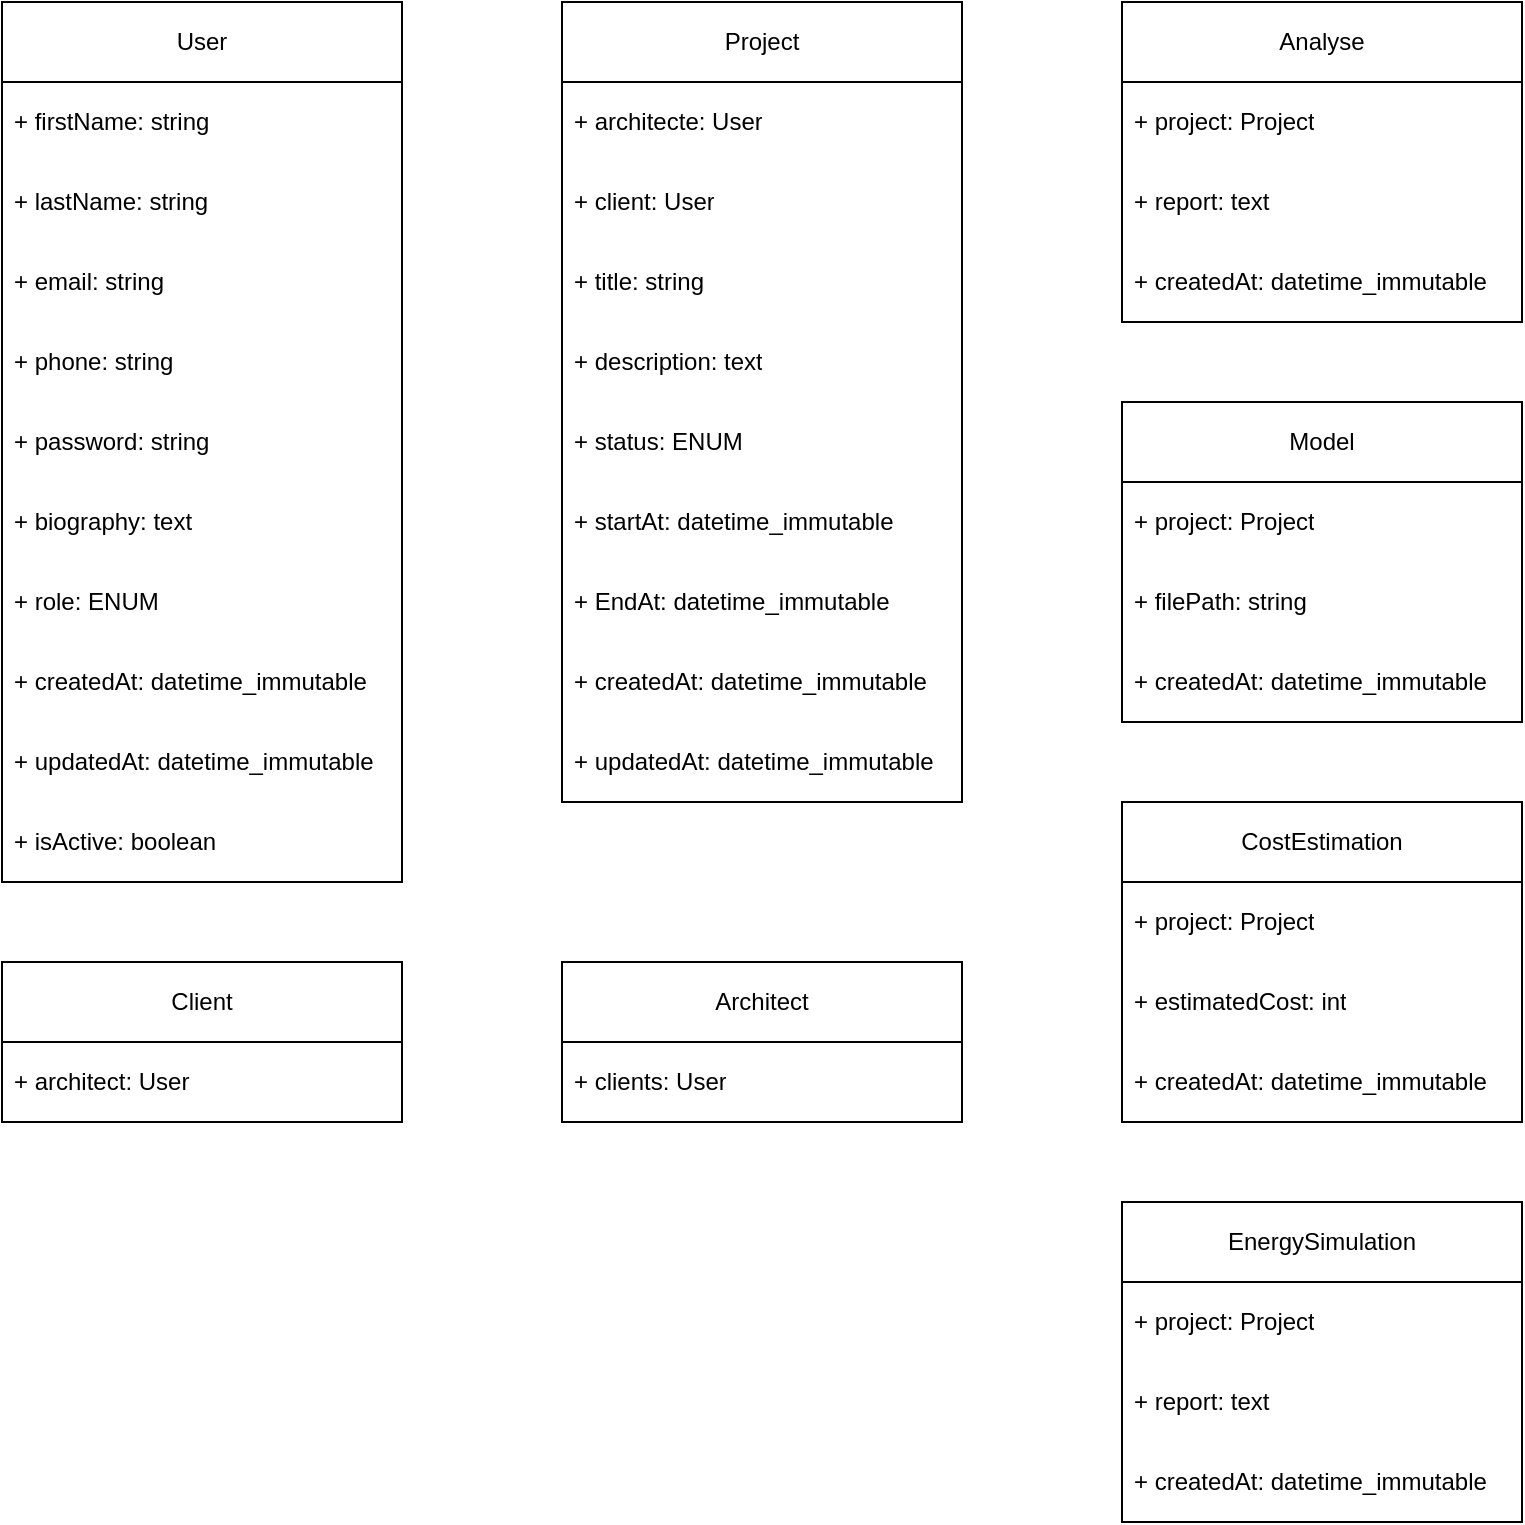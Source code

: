 <mxfile version="24.7.17">
  <diagram name="Page-1" id="KPXf1xua00jxsZMk-Z2L">
    <mxGraphModel dx="852" dy="538" grid="1" gridSize="10" guides="1" tooltips="1" connect="1" arrows="1" fold="1" page="1" pageScale="1" pageWidth="827" pageHeight="1169" math="0" shadow="0">
      <root>
        <mxCell id="0" />
        <mxCell id="1" parent="0" />
        <mxCell id="EizbCy13mx-tH8-ZKdYS-3" value="User" style="swimlane;fontStyle=0;childLayout=stackLayout;horizontal=1;startSize=40;fillColor=none;horizontalStack=0;resizeParent=1;resizeParentMax=0;resizeLast=0;collapsible=1;marginBottom=0;whiteSpace=wrap;html=1;" vertex="1" parent="1">
          <mxGeometry x="40" y="40" width="200" height="440" as="geometry" />
        </mxCell>
        <mxCell id="EizbCy13mx-tH8-ZKdYS-4" value="+ firstName: string" style="text;strokeColor=none;fillColor=none;align=left;verticalAlign=middle;spacingLeft=4;spacingRight=4;overflow=hidden;rotatable=0;points=[[0,0.5],[1,0.5]];portConstraint=eastwest;whiteSpace=wrap;html=1;" vertex="1" parent="EizbCy13mx-tH8-ZKdYS-3">
          <mxGeometry y="40" width="200" height="40" as="geometry" />
        </mxCell>
        <mxCell id="EizbCy13mx-tH8-ZKdYS-5" value="+ lastName: string" style="text;strokeColor=none;fillColor=none;align=left;verticalAlign=middle;spacingLeft=4;spacingRight=4;overflow=hidden;rotatable=0;points=[[0,0.5],[1,0.5]];portConstraint=eastwest;whiteSpace=wrap;html=1;" vertex="1" parent="EizbCy13mx-tH8-ZKdYS-3">
          <mxGeometry y="80" width="200" height="40" as="geometry" />
        </mxCell>
        <mxCell id="EizbCy13mx-tH8-ZKdYS-40" value="+ email: string" style="text;strokeColor=none;fillColor=none;align=left;verticalAlign=middle;spacingLeft=4;spacingRight=4;overflow=hidden;rotatable=0;points=[[0,0.5],[1,0.5]];portConstraint=eastwest;whiteSpace=wrap;html=1;" vertex="1" parent="EizbCy13mx-tH8-ZKdYS-3">
          <mxGeometry y="120" width="200" height="40" as="geometry" />
        </mxCell>
        <mxCell id="EizbCy13mx-tH8-ZKdYS-6" value="+ phone: string" style="text;strokeColor=none;fillColor=none;align=left;verticalAlign=middle;spacingLeft=4;spacingRight=4;overflow=hidden;rotatable=0;points=[[0,0.5],[1,0.5]];portConstraint=eastwest;whiteSpace=wrap;html=1;" vertex="1" parent="EizbCy13mx-tH8-ZKdYS-3">
          <mxGeometry y="160" width="200" height="40" as="geometry" />
        </mxCell>
        <mxCell id="EizbCy13mx-tH8-ZKdYS-41" value="+ password: string" style="text;strokeColor=none;fillColor=none;align=left;verticalAlign=middle;spacingLeft=4;spacingRight=4;overflow=hidden;rotatable=0;points=[[0,0.5],[1,0.5]];portConstraint=eastwest;whiteSpace=wrap;html=1;" vertex="1" parent="EizbCy13mx-tH8-ZKdYS-3">
          <mxGeometry y="200" width="200" height="40" as="geometry" />
        </mxCell>
        <mxCell id="EizbCy13mx-tH8-ZKdYS-7" value="+ biography: text" style="text;strokeColor=none;fillColor=none;align=left;verticalAlign=middle;spacingLeft=4;spacingRight=4;overflow=hidden;rotatable=0;points=[[0,0.5],[1,0.5]];portConstraint=eastwest;whiteSpace=wrap;html=1;" vertex="1" parent="EizbCy13mx-tH8-ZKdYS-3">
          <mxGeometry y="240" width="200" height="40" as="geometry" />
        </mxCell>
        <mxCell id="EizbCy13mx-tH8-ZKdYS-8" value="+ role: ENUM" style="text;strokeColor=none;fillColor=none;align=left;verticalAlign=middle;spacingLeft=4;spacingRight=4;overflow=hidden;rotatable=0;points=[[0,0.5],[1,0.5]];portConstraint=eastwest;whiteSpace=wrap;html=1;" vertex="1" parent="EizbCy13mx-tH8-ZKdYS-3">
          <mxGeometry y="280" width="200" height="40" as="geometry" />
        </mxCell>
        <mxCell id="EizbCy13mx-tH8-ZKdYS-9" value="+ createdAt: datetime_immutable" style="text;strokeColor=none;fillColor=none;align=left;verticalAlign=middle;spacingLeft=4;spacingRight=4;overflow=hidden;rotatable=0;points=[[0,0.5],[1,0.5]];portConstraint=eastwest;whiteSpace=wrap;html=1;" vertex="1" parent="EizbCy13mx-tH8-ZKdYS-3">
          <mxGeometry y="320" width="200" height="40" as="geometry" />
        </mxCell>
        <mxCell id="EizbCy13mx-tH8-ZKdYS-10" value="+ updatedAt: datetime_immutable" style="text;strokeColor=none;fillColor=none;align=left;verticalAlign=middle;spacingLeft=4;spacingRight=4;overflow=hidden;rotatable=0;points=[[0,0.5],[1,0.5]];portConstraint=eastwest;whiteSpace=wrap;html=1;" vertex="1" parent="EizbCy13mx-tH8-ZKdYS-3">
          <mxGeometry y="360" width="200" height="40" as="geometry" />
        </mxCell>
        <mxCell id="EizbCy13mx-tH8-ZKdYS-11" value="+ isActive: boolean" style="text;strokeColor=none;fillColor=none;align=left;verticalAlign=middle;spacingLeft=4;spacingRight=4;overflow=hidden;rotatable=0;points=[[0,0.5],[1,0.5]];portConstraint=eastwest;whiteSpace=wrap;html=1;" vertex="1" parent="EizbCy13mx-tH8-ZKdYS-3">
          <mxGeometry y="400" width="200" height="40" as="geometry" />
        </mxCell>
        <mxCell id="EizbCy13mx-tH8-ZKdYS-12" value="Project" style="swimlane;fontStyle=0;childLayout=stackLayout;horizontal=1;startSize=40;fillColor=none;horizontalStack=0;resizeParent=1;resizeParentMax=0;resizeLast=0;collapsible=1;marginBottom=0;whiteSpace=wrap;html=1;" vertex="1" parent="1">
          <mxGeometry x="320" y="40" width="200" height="400" as="geometry" />
        </mxCell>
        <mxCell id="EizbCy13mx-tH8-ZKdYS-13" value="+ architecte: User" style="text;strokeColor=none;fillColor=none;align=left;verticalAlign=middle;spacingLeft=4;spacingRight=4;overflow=hidden;rotatable=0;points=[[0,0.5],[1,0.5]];portConstraint=eastwest;whiteSpace=wrap;html=1;" vertex="1" parent="EizbCy13mx-tH8-ZKdYS-12">
          <mxGeometry y="40" width="200" height="40" as="geometry" />
        </mxCell>
        <mxCell id="EizbCy13mx-tH8-ZKdYS-46" value="+ client: User" style="text;strokeColor=none;fillColor=none;align=left;verticalAlign=middle;spacingLeft=4;spacingRight=4;overflow=hidden;rotatable=0;points=[[0,0.5],[1,0.5]];portConstraint=eastwest;whiteSpace=wrap;html=1;" vertex="1" parent="EizbCy13mx-tH8-ZKdYS-12">
          <mxGeometry y="80" width="200" height="40" as="geometry" />
        </mxCell>
        <mxCell id="EizbCy13mx-tH8-ZKdYS-14" value="+ title: string" style="text;strokeColor=none;fillColor=none;align=left;verticalAlign=middle;spacingLeft=4;spacingRight=4;overflow=hidden;rotatable=0;points=[[0,0.5],[1,0.5]];portConstraint=eastwest;whiteSpace=wrap;html=1;" vertex="1" parent="EizbCy13mx-tH8-ZKdYS-12">
          <mxGeometry y="120" width="200" height="40" as="geometry" />
        </mxCell>
        <mxCell id="EizbCy13mx-tH8-ZKdYS-15" value="+ description: text" style="text;strokeColor=none;fillColor=none;align=left;verticalAlign=middle;spacingLeft=4;spacingRight=4;overflow=hidden;rotatable=0;points=[[0,0.5],[1,0.5]];portConstraint=eastwest;whiteSpace=wrap;html=1;" vertex="1" parent="EizbCy13mx-tH8-ZKdYS-12">
          <mxGeometry y="160" width="200" height="40" as="geometry" />
        </mxCell>
        <mxCell id="EizbCy13mx-tH8-ZKdYS-45" value="+ status: ENUM" style="text;strokeColor=none;fillColor=none;align=left;verticalAlign=middle;spacingLeft=4;spacingRight=4;overflow=hidden;rotatable=0;points=[[0,0.5],[1,0.5]];portConstraint=eastwest;whiteSpace=wrap;html=1;" vertex="1" parent="EizbCy13mx-tH8-ZKdYS-12">
          <mxGeometry y="200" width="200" height="40" as="geometry" />
        </mxCell>
        <mxCell id="EizbCy13mx-tH8-ZKdYS-43" value="+ startAt: datetime_immutable" style="text;strokeColor=none;fillColor=none;align=left;verticalAlign=middle;spacingLeft=4;spacingRight=4;overflow=hidden;rotatable=0;points=[[0,0.5],[1,0.5]];portConstraint=eastwest;whiteSpace=wrap;html=1;" vertex="1" parent="EizbCy13mx-tH8-ZKdYS-12">
          <mxGeometry y="240" width="200" height="40" as="geometry" />
        </mxCell>
        <mxCell id="EizbCy13mx-tH8-ZKdYS-44" value="+ EndAt: datetime_immutable" style="text;strokeColor=none;fillColor=none;align=left;verticalAlign=middle;spacingLeft=4;spacingRight=4;overflow=hidden;rotatable=0;points=[[0,0.5],[1,0.5]];portConstraint=eastwest;whiteSpace=wrap;html=1;" vertex="1" parent="EizbCy13mx-tH8-ZKdYS-12">
          <mxGeometry y="280" width="200" height="40" as="geometry" />
        </mxCell>
        <mxCell id="EizbCy13mx-tH8-ZKdYS-18" value="+ createdAt: datetime_immutable" style="text;strokeColor=none;fillColor=none;align=left;verticalAlign=middle;spacingLeft=4;spacingRight=4;overflow=hidden;rotatable=0;points=[[0,0.5],[1,0.5]];portConstraint=eastwest;whiteSpace=wrap;html=1;" vertex="1" parent="EizbCy13mx-tH8-ZKdYS-12">
          <mxGeometry y="320" width="200" height="40" as="geometry" />
        </mxCell>
        <mxCell id="EizbCy13mx-tH8-ZKdYS-19" value="+ updatedAt: datetime_immutable" style="text;strokeColor=none;fillColor=none;align=left;verticalAlign=middle;spacingLeft=4;spacingRight=4;overflow=hidden;rotatable=0;points=[[0,0.5],[1,0.5]];portConstraint=eastwest;whiteSpace=wrap;html=1;" vertex="1" parent="EizbCy13mx-tH8-ZKdYS-12">
          <mxGeometry y="360" width="200" height="40" as="geometry" />
        </mxCell>
        <mxCell id="EizbCy13mx-tH8-ZKdYS-21" value="Analyse" style="swimlane;fontStyle=0;childLayout=stackLayout;horizontal=1;startSize=40;fillColor=none;horizontalStack=0;resizeParent=1;resizeParentMax=0;resizeLast=0;collapsible=1;marginBottom=0;whiteSpace=wrap;html=1;" vertex="1" parent="1">
          <mxGeometry x="600" y="40" width="200" height="160" as="geometry" />
        </mxCell>
        <mxCell id="EizbCy13mx-tH8-ZKdYS-22" value="+ project: Project" style="text;strokeColor=none;fillColor=none;align=left;verticalAlign=middle;spacingLeft=4;spacingRight=4;overflow=hidden;rotatable=0;points=[[0,0.5],[1,0.5]];portConstraint=eastwest;whiteSpace=wrap;html=1;" vertex="1" parent="EizbCy13mx-tH8-ZKdYS-21">
          <mxGeometry y="40" width="200" height="40" as="geometry" />
        </mxCell>
        <mxCell id="EizbCy13mx-tH8-ZKdYS-23" value="+ report: text" style="text;strokeColor=none;fillColor=none;align=left;verticalAlign=middle;spacingLeft=4;spacingRight=4;overflow=hidden;rotatable=0;points=[[0,0.5],[1,0.5]];portConstraint=eastwest;whiteSpace=wrap;html=1;" vertex="1" parent="EizbCy13mx-tH8-ZKdYS-21">
          <mxGeometry y="80" width="200" height="40" as="geometry" />
        </mxCell>
        <mxCell id="EizbCy13mx-tH8-ZKdYS-26" value="+ createdAt: datetime_immutable" style="text;strokeColor=none;fillColor=none;align=left;verticalAlign=middle;spacingLeft=4;spacingRight=4;overflow=hidden;rotatable=0;points=[[0,0.5],[1,0.5]];portConstraint=eastwest;whiteSpace=wrap;html=1;" vertex="1" parent="EizbCy13mx-tH8-ZKdYS-21">
          <mxGeometry y="120" width="200" height="40" as="geometry" />
        </mxCell>
        <mxCell id="EizbCy13mx-tH8-ZKdYS-28" value="Model" style="swimlane;fontStyle=0;childLayout=stackLayout;horizontal=1;startSize=40;fillColor=none;horizontalStack=0;resizeParent=1;resizeParentMax=0;resizeLast=0;collapsible=1;marginBottom=0;whiteSpace=wrap;html=1;" vertex="1" parent="1">
          <mxGeometry x="600" y="240" width="200" height="160" as="geometry" />
        </mxCell>
        <mxCell id="EizbCy13mx-tH8-ZKdYS-29" value="+ project: Project" style="text;strokeColor=none;fillColor=none;align=left;verticalAlign=middle;spacingLeft=4;spacingRight=4;overflow=hidden;rotatable=0;points=[[0,0.5],[1,0.5]];portConstraint=eastwest;whiteSpace=wrap;html=1;" vertex="1" parent="EizbCy13mx-tH8-ZKdYS-28">
          <mxGeometry y="40" width="200" height="40" as="geometry" />
        </mxCell>
        <mxCell id="EizbCy13mx-tH8-ZKdYS-30" value="+ filePath: string" style="text;strokeColor=none;fillColor=none;align=left;verticalAlign=middle;spacingLeft=4;spacingRight=4;overflow=hidden;rotatable=0;points=[[0,0.5],[1,0.5]];portConstraint=eastwest;whiteSpace=wrap;html=1;" vertex="1" parent="EizbCy13mx-tH8-ZKdYS-28">
          <mxGeometry y="80" width="200" height="40" as="geometry" />
        </mxCell>
        <mxCell id="EizbCy13mx-tH8-ZKdYS-31" value="+ createdAt: datetime_immutable" style="text;strokeColor=none;fillColor=none;align=left;verticalAlign=middle;spacingLeft=4;spacingRight=4;overflow=hidden;rotatable=0;points=[[0,0.5],[1,0.5]];portConstraint=eastwest;whiteSpace=wrap;html=1;" vertex="1" parent="EizbCy13mx-tH8-ZKdYS-28">
          <mxGeometry y="120" width="200" height="40" as="geometry" />
        </mxCell>
        <mxCell id="EizbCy13mx-tH8-ZKdYS-32" value="CostEstimation" style="swimlane;fontStyle=0;childLayout=stackLayout;horizontal=1;startSize=40;fillColor=none;horizontalStack=0;resizeParent=1;resizeParentMax=0;resizeLast=0;collapsible=1;marginBottom=0;whiteSpace=wrap;html=1;" vertex="1" parent="1">
          <mxGeometry x="600" y="440" width="200" height="160" as="geometry" />
        </mxCell>
        <mxCell id="EizbCy13mx-tH8-ZKdYS-33" value="+ project: Project" style="text;strokeColor=none;fillColor=none;align=left;verticalAlign=middle;spacingLeft=4;spacingRight=4;overflow=hidden;rotatable=0;points=[[0,0.5],[1,0.5]];portConstraint=eastwest;whiteSpace=wrap;html=1;" vertex="1" parent="EizbCy13mx-tH8-ZKdYS-32">
          <mxGeometry y="40" width="200" height="40" as="geometry" />
        </mxCell>
        <mxCell id="EizbCy13mx-tH8-ZKdYS-34" value="+ estimatedCost: int" style="text;strokeColor=none;fillColor=none;align=left;verticalAlign=middle;spacingLeft=4;spacingRight=4;overflow=hidden;rotatable=0;points=[[0,0.5],[1,0.5]];portConstraint=eastwest;whiteSpace=wrap;html=1;" vertex="1" parent="EizbCy13mx-tH8-ZKdYS-32">
          <mxGeometry y="80" width="200" height="40" as="geometry" />
        </mxCell>
        <mxCell id="EizbCy13mx-tH8-ZKdYS-35" value="+ createdAt: datetime_immutable" style="text;strokeColor=none;fillColor=none;align=left;verticalAlign=middle;spacingLeft=4;spacingRight=4;overflow=hidden;rotatable=0;points=[[0,0.5],[1,0.5]];portConstraint=eastwest;whiteSpace=wrap;html=1;" vertex="1" parent="EizbCy13mx-tH8-ZKdYS-32">
          <mxGeometry y="120" width="200" height="40" as="geometry" />
        </mxCell>
        <mxCell id="EizbCy13mx-tH8-ZKdYS-36" value="EnergySimulation" style="swimlane;fontStyle=0;childLayout=stackLayout;horizontal=1;startSize=40;fillColor=none;horizontalStack=0;resizeParent=1;resizeParentMax=0;resizeLast=0;collapsible=1;marginBottom=0;whiteSpace=wrap;html=1;" vertex="1" parent="1">
          <mxGeometry x="600" y="640" width="200" height="160" as="geometry" />
        </mxCell>
        <mxCell id="EizbCy13mx-tH8-ZKdYS-37" value="+ project: Project" style="text;strokeColor=none;fillColor=none;align=left;verticalAlign=middle;spacingLeft=4;spacingRight=4;overflow=hidden;rotatable=0;points=[[0,0.5],[1,0.5]];portConstraint=eastwest;whiteSpace=wrap;html=1;" vertex="1" parent="EizbCy13mx-tH8-ZKdYS-36">
          <mxGeometry y="40" width="200" height="40" as="geometry" />
        </mxCell>
        <mxCell id="EizbCy13mx-tH8-ZKdYS-38" value="+ report: text" style="text;strokeColor=none;fillColor=none;align=left;verticalAlign=middle;spacingLeft=4;spacingRight=4;overflow=hidden;rotatable=0;points=[[0,0.5],[1,0.5]];portConstraint=eastwest;whiteSpace=wrap;html=1;" vertex="1" parent="EizbCy13mx-tH8-ZKdYS-36">
          <mxGeometry y="80" width="200" height="40" as="geometry" />
        </mxCell>
        <mxCell id="EizbCy13mx-tH8-ZKdYS-39" value="+ createdAt: datetime_immutable" style="text;strokeColor=none;fillColor=none;align=left;verticalAlign=middle;spacingLeft=4;spacingRight=4;overflow=hidden;rotatable=0;points=[[0,0.5],[1,0.5]];portConstraint=eastwest;whiteSpace=wrap;html=1;" vertex="1" parent="EizbCy13mx-tH8-ZKdYS-36">
          <mxGeometry y="120" width="200" height="40" as="geometry" />
        </mxCell>
        <mxCell id="EizbCy13mx-tH8-ZKdYS-49" value="Client" style="swimlane;fontStyle=0;childLayout=stackLayout;horizontal=1;startSize=40;fillColor=none;horizontalStack=0;resizeParent=1;resizeParentMax=0;resizeLast=0;collapsible=1;marginBottom=0;whiteSpace=wrap;html=1;" vertex="1" parent="1">
          <mxGeometry x="40" y="520" width="200" height="80" as="geometry" />
        </mxCell>
        <mxCell id="EizbCy13mx-tH8-ZKdYS-51" value="+ architect: User" style="text;strokeColor=none;fillColor=none;align=left;verticalAlign=middle;spacingLeft=4;spacingRight=4;overflow=hidden;rotatable=0;points=[[0,0.5],[1,0.5]];portConstraint=eastwest;whiteSpace=wrap;html=1;" vertex="1" parent="EizbCy13mx-tH8-ZKdYS-49">
          <mxGeometry y="40" width="200" height="40" as="geometry" />
        </mxCell>
        <mxCell id="EizbCy13mx-tH8-ZKdYS-53" value="Architect" style="swimlane;fontStyle=0;childLayout=stackLayout;horizontal=1;startSize=40;fillColor=none;horizontalStack=0;resizeParent=1;resizeParentMax=0;resizeLast=0;collapsible=1;marginBottom=0;whiteSpace=wrap;html=1;" vertex="1" parent="1">
          <mxGeometry x="320" y="520" width="200" height="80" as="geometry" />
        </mxCell>
        <mxCell id="EizbCy13mx-tH8-ZKdYS-54" value="+ clients: User" style="text;strokeColor=none;fillColor=none;align=left;verticalAlign=middle;spacingLeft=4;spacingRight=4;overflow=hidden;rotatable=0;points=[[0,0.5],[1,0.5]];portConstraint=eastwest;whiteSpace=wrap;html=1;" vertex="1" parent="EizbCy13mx-tH8-ZKdYS-53">
          <mxGeometry y="40" width="200" height="40" as="geometry" />
        </mxCell>
      </root>
    </mxGraphModel>
  </diagram>
</mxfile>
